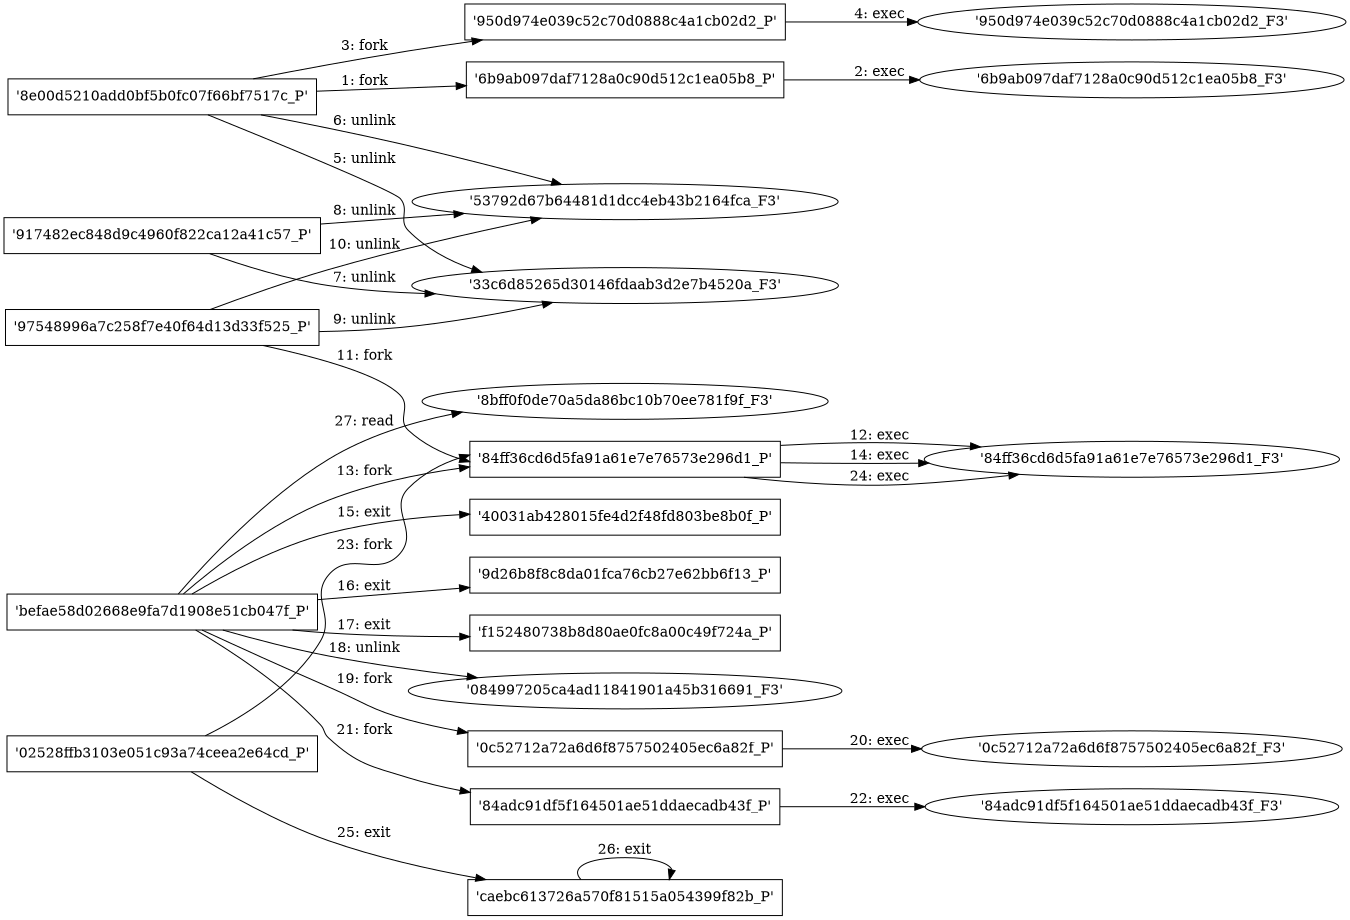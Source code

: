 digraph "D:\Learning\Paper\apt\基于CTI的攻击预警\Dataset\攻击图\ASGfromALLCTI\Vulnerability Spotlight Multiple privilege escalation vulnerabilities in CleanMyMac X.dot" {
rankdir="LR"
size="9"
fixedsize="false"
splines="true"
nodesep=0.3
ranksep=0
fontsize=10
overlap="scalexy"
engine= "neato"
	"'8e00d5210add0bf5b0fc07f66bf7517c_P'" [node_type=Process shape=box]
	"'6b9ab097daf7128a0c90d512c1ea05b8_P'" [node_type=Process shape=box]
	"'8e00d5210add0bf5b0fc07f66bf7517c_P'" -> "'6b9ab097daf7128a0c90d512c1ea05b8_P'" [label="1: fork"]
	"'6b9ab097daf7128a0c90d512c1ea05b8_P'" [node_type=Process shape=box]
	"'6b9ab097daf7128a0c90d512c1ea05b8_F3'" [node_type=File shape=ellipse]
	"'6b9ab097daf7128a0c90d512c1ea05b8_P'" -> "'6b9ab097daf7128a0c90d512c1ea05b8_F3'" [label="2: exec"]
	"'8e00d5210add0bf5b0fc07f66bf7517c_P'" [node_type=Process shape=box]
	"'950d974e039c52c70d0888c4a1cb02d2_P'" [node_type=Process shape=box]
	"'8e00d5210add0bf5b0fc07f66bf7517c_P'" -> "'950d974e039c52c70d0888c4a1cb02d2_P'" [label="3: fork"]
	"'950d974e039c52c70d0888c4a1cb02d2_P'" [node_type=Process shape=box]
	"'950d974e039c52c70d0888c4a1cb02d2_F3'" [node_type=File shape=ellipse]
	"'950d974e039c52c70d0888c4a1cb02d2_P'" -> "'950d974e039c52c70d0888c4a1cb02d2_F3'" [label="4: exec"]
	"'33c6d85265d30146fdaab3d2e7b4520a_F3'" [node_type=file shape=ellipse]
	"'8e00d5210add0bf5b0fc07f66bf7517c_P'" [node_type=Process shape=box]
	"'8e00d5210add0bf5b0fc07f66bf7517c_P'" -> "'33c6d85265d30146fdaab3d2e7b4520a_F3'" [label="5: unlink"]
	"'53792d67b64481d1dcc4eb43b2164fca_F3'" [node_type=file shape=ellipse]
	"'8e00d5210add0bf5b0fc07f66bf7517c_P'" [node_type=Process shape=box]
	"'8e00d5210add0bf5b0fc07f66bf7517c_P'" -> "'53792d67b64481d1dcc4eb43b2164fca_F3'" [label="6: unlink"]
	"'33c6d85265d30146fdaab3d2e7b4520a_F3'" [node_type=file shape=ellipse]
	"'917482ec848d9c4960f822ca12a41c57_P'" [node_type=Process shape=box]
	"'917482ec848d9c4960f822ca12a41c57_P'" -> "'33c6d85265d30146fdaab3d2e7b4520a_F3'" [label="7: unlink"]
	"'53792d67b64481d1dcc4eb43b2164fca_F3'" [node_type=file shape=ellipse]
	"'917482ec848d9c4960f822ca12a41c57_P'" [node_type=Process shape=box]
	"'917482ec848d9c4960f822ca12a41c57_P'" -> "'53792d67b64481d1dcc4eb43b2164fca_F3'" [label="8: unlink"]
	"'33c6d85265d30146fdaab3d2e7b4520a_F3'" [node_type=file shape=ellipse]
	"'97548996a7c258f7e40f64d13d33f525_P'" [node_type=Process shape=box]
	"'97548996a7c258f7e40f64d13d33f525_P'" -> "'33c6d85265d30146fdaab3d2e7b4520a_F3'" [label="9: unlink"]
	"'53792d67b64481d1dcc4eb43b2164fca_F3'" [node_type=file shape=ellipse]
	"'97548996a7c258f7e40f64d13d33f525_P'" [node_type=Process shape=box]
	"'97548996a7c258f7e40f64d13d33f525_P'" -> "'53792d67b64481d1dcc4eb43b2164fca_F3'" [label="10: unlink"]
	"'97548996a7c258f7e40f64d13d33f525_P'" [node_type=Process shape=box]
	"'84ff36cd6d5fa91a61e7e76573e296d1_P'" [node_type=Process shape=box]
	"'97548996a7c258f7e40f64d13d33f525_P'" -> "'84ff36cd6d5fa91a61e7e76573e296d1_P'" [label="11: fork"]
	"'84ff36cd6d5fa91a61e7e76573e296d1_P'" [node_type=Process shape=box]
	"'84ff36cd6d5fa91a61e7e76573e296d1_F3'" [node_type=File shape=ellipse]
	"'84ff36cd6d5fa91a61e7e76573e296d1_P'" -> "'84ff36cd6d5fa91a61e7e76573e296d1_F3'" [label="12: exec"]
	"'befae58d02668e9fa7d1908e51cb047f_P'" [node_type=Process shape=box]
	"'84ff36cd6d5fa91a61e7e76573e296d1_P'" [node_type=Process shape=box]
	"'befae58d02668e9fa7d1908e51cb047f_P'" -> "'84ff36cd6d5fa91a61e7e76573e296d1_P'" [label="13: fork"]
	"'84ff36cd6d5fa91a61e7e76573e296d1_P'" [node_type=Process shape=box]
	"'84ff36cd6d5fa91a61e7e76573e296d1_F3'" [node_type=File shape=ellipse]
	"'84ff36cd6d5fa91a61e7e76573e296d1_P'" -> "'84ff36cd6d5fa91a61e7e76573e296d1_F3'" [label="14: exec"]
	"'befae58d02668e9fa7d1908e51cb047f_P'" [node_type=Process shape=box]
	"'40031ab428015fe4d2f48fd803be8b0f_P'" [node_type=Process shape=box]
	"'befae58d02668e9fa7d1908e51cb047f_P'" -> "'40031ab428015fe4d2f48fd803be8b0f_P'" [label="15: exit"]
	"'befae58d02668e9fa7d1908e51cb047f_P'" [node_type=Process shape=box]
	"'9d26b8f8c8da01fca76cb27e62bb6f13_P'" [node_type=Process shape=box]
	"'befae58d02668e9fa7d1908e51cb047f_P'" -> "'9d26b8f8c8da01fca76cb27e62bb6f13_P'" [label="16: exit"]
	"'befae58d02668e9fa7d1908e51cb047f_P'" [node_type=Process shape=box]
	"'f152480738b8d80ae0fc8a00c49f724a_P'" [node_type=Process shape=box]
	"'befae58d02668e9fa7d1908e51cb047f_P'" -> "'f152480738b8d80ae0fc8a00c49f724a_P'" [label="17: exit"]
	"'084997205ca4ad11841901a45b316691_F3'" [node_type=file shape=ellipse]
	"'befae58d02668e9fa7d1908e51cb047f_P'" [node_type=Process shape=box]
	"'befae58d02668e9fa7d1908e51cb047f_P'" -> "'084997205ca4ad11841901a45b316691_F3'" [label="18: unlink"]
	"'befae58d02668e9fa7d1908e51cb047f_P'" [node_type=Process shape=box]
	"'0c52712a72a6d6f8757502405ec6a82f_P'" [node_type=Process shape=box]
	"'befae58d02668e9fa7d1908e51cb047f_P'" -> "'0c52712a72a6d6f8757502405ec6a82f_P'" [label="19: fork"]
	"'0c52712a72a6d6f8757502405ec6a82f_P'" [node_type=Process shape=box]
	"'0c52712a72a6d6f8757502405ec6a82f_F3'" [node_type=File shape=ellipse]
	"'0c52712a72a6d6f8757502405ec6a82f_P'" -> "'0c52712a72a6d6f8757502405ec6a82f_F3'" [label="20: exec"]
	"'befae58d02668e9fa7d1908e51cb047f_P'" [node_type=Process shape=box]
	"'84adc91df5f164501ae51ddaecadb43f_P'" [node_type=Process shape=box]
	"'befae58d02668e9fa7d1908e51cb047f_P'" -> "'84adc91df5f164501ae51ddaecadb43f_P'" [label="21: fork"]
	"'84adc91df5f164501ae51ddaecadb43f_P'" [node_type=Process shape=box]
	"'84adc91df5f164501ae51ddaecadb43f_F3'" [node_type=File shape=ellipse]
	"'84adc91df5f164501ae51ddaecadb43f_P'" -> "'84adc91df5f164501ae51ddaecadb43f_F3'" [label="22: exec"]
	"'02528ffb3103e051c93a74ceea2e64cd_P'" [node_type=Process shape=box]
	"'84ff36cd6d5fa91a61e7e76573e296d1_P'" [node_type=Process shape=box]
	"'02528ffb3103e051c93a74ceea2e64cd_P'" -> "'84ff36cd6d5fa91a61e7e76573e296d1_P'" [label="23: fork"]
	"'84ff36cd6d5fa91a61e7e76573e296d1_P'" [node_type=Process shape=box]
	"'84ff36cd6d5fa91a61e7e76573e296d1_F3'" [node_type=File shape=ellipse]
	"'84ff36cd6d5fa91a61e7e76573e296d1_P'" -> "'84ff36cd6d5fa91a61e7e76573e296d1_F3'" [label="24: exec"]
	"'02528ffb3103e051c93a74ceea2e64cd_P'" [node_type=Process shape=box]
	"'caebc613726a570f81515a054399f82b_P'" [node_type=Process shape=box]
	"'02528ffb3103e051c93a74ceea2e64cd_P'" -> "'caebc613726a570f81515a054399f82b_P'" [label="25: exit"]
	"'caebc613726a570f81515a054399f82b_P'" [node_type=Process shape=box]
	"'caebc613726a570f81515a054399f82b_P'" [node_type=Process shape=box]
	"'caebc613726a570f81515a054399f82b_P'" -> "'caebc613726a570f81515a054399f82b_P'" [label="26: exit"]
	"'8bff0f0de70a5da86bc10b70ee781f9f_F3'" [node_type=file shape=ellipse]
	"'befae58d02668e9fa7d1908e51cb047f_P'" [node_type=Process shape=box]
	"'befae58d02668e9fa7d1908e51cb047f_P'" -> "'8bff0f0de70a5da86bc10b70ee781f9f_F3'" [label="27: read"]
}
